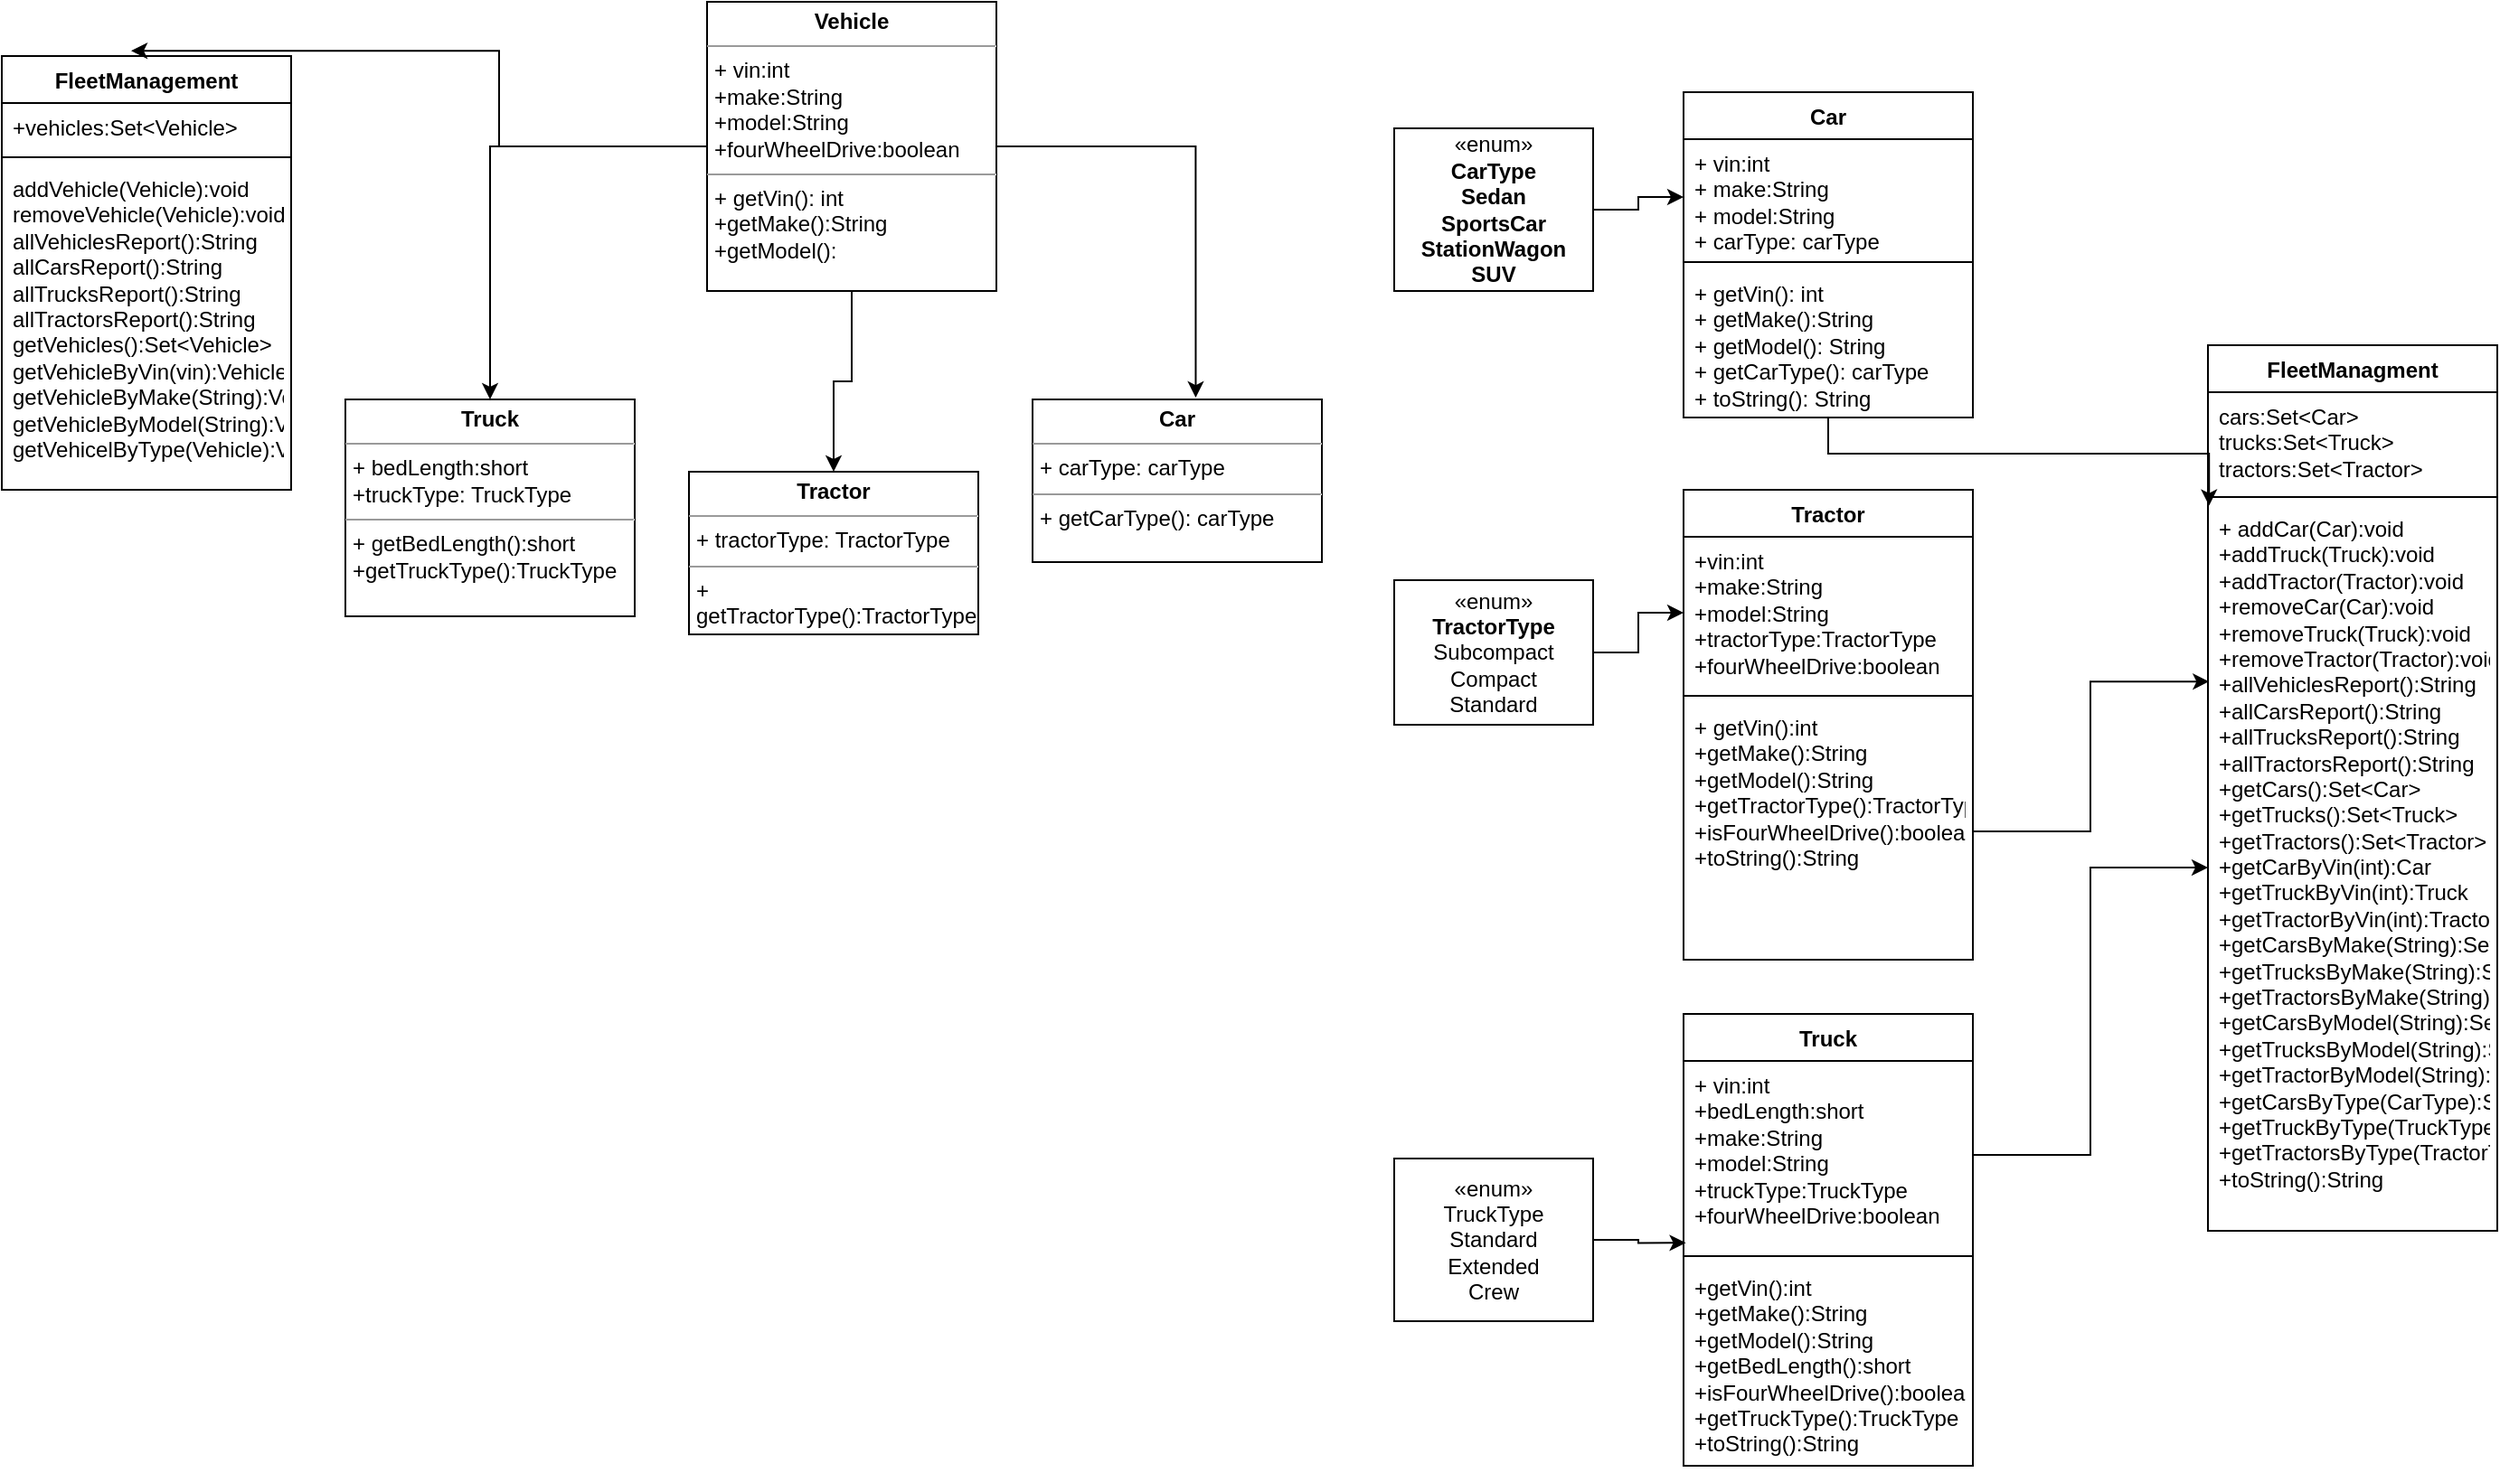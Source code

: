 <mxfile version="23.1.6" type="github">
  <diagram name="Page-1" id="2yBuE_7bHHZLBpGXVRLE">
    <mxGraphModel dx="1507" dy="868" grid="1" gridSize="10" guides="1" tooltips="1" connect="1" arrows="1" fold="1" page="1" pageScale="1" pageWidth="850" pageHeight="1100" math="0" shadow="0">
      <root>
        <mxCell id="0" />
        <mxCell id="1" parent="0" />
        <mxCell id="fVFEEhRv6d_vcLKSIuVx-1" value="Tractor" style="swimlane;fontStyle=1;align=center;verticalAlign=top;childLayout=stackLayout;horizontal=1;startSize=26;horizontalStack=0;resizeParent=1;resizeParentMax=0;resizeLast=0;collapsible=1;marginBottom=0;whiteSpace=wrap;html=1;" vertex="1" parent="1">
          <mxGeometry x="140" y="340" width="160" height="260" as="geometry" />
        </mxCell>
        <mxCell id="fVFEEhRv6d_vcLKSIuVx-2" value="+vin:int&lt;br&gt;+make:String&lt;br&gt;+model:String&lt;br&gt;+tractorType:TractorType&lt;br&gt;+fourWheelDrive:boolean" style="text;strokeColor=none;fillColor=none;align=left;verticalAlign=top;spacingLeft=4;spacingRight=4;overflow=hidden;rotatable=0;points=[[0,0.5],[1,0.5]];portConstraint=eastwest;whiteSpace=wrap;html=1;" vertex="1" parent="fVFEEhRv6d_vcLKSIuVx-1">
          <mxGeometry y="26" width="160" height="84" as="geometry" />
        </mxCell>
        <mxCell id="fVFEEhRv6d_vcLKSIuVx-3" value="" style="line;strokeWidth=1;fillColor=none;align=left;verticalAlign=middle;spacingTop=-1;spacingLeft=3;spacingRight=3;rotatable=0;labelPosition=right;points=[];portConstraint=eastwest;strokeColor=inherit;" vertex="1" parent="fVFEEhRv6d_vcLKSIuVx-1">
          <mxGeometry y="110" width="160" height="8" as="geometry" />
        </mxCell>
        <mxCell id="fVFEEhRv6d_vcLKSIuVx-4" value="+ getVin():int&lt;br&gt;+getMake():String&lt;br&gt;+getModel():String&lt;br&gt;+getTractorType():TractorType&lt;br&gt;+isFourWheelDrive():boolean&lt;br&gt;+toString():String" style="text;strokeColor=none;fillColor=none;align=left;verticalAlign=top;spacingLeft=4;spacingRight=4;overflow=hidden;rotatable=0;points=[[0,0.5],[1,0.5]];portConstraint=eastwest;whiteSpace=wrap;html=1;" vertex="1" parent="fVFEEhRv6d_vcLKSIuVx-1">
          <mxGeometry y="118" width="160" height="142" as="geometry" />
        </mxCell>
        <mxCell id="fVFEEhRv6d_vcLKSIuVx-5" value="Truck" style="swimlane;fontStyle=1;align=center;verticalAlign=top;childLayout=stackLayout;horizontal=1;startSize=26;horizontalStack=0;resizeParent=1;resizeParentMax=0;resizeLast=0;collapsible=1;marginBottom=0;whiteSpace=wrap;html=1;" vertex="1" parent="1">
          <mxGeometry x="140" y="630" width="160" height="250" as="geometry" />
        </mxCell>
        <mxCell id="fVFEEhRv6d_vcLKSIuVx-6" value="+ vin:int&lt;br&gt;+bedLength:short&lt;br&gt;+make:String&lt;br&gt;+model:String&lt;br&gt;+truckType:TruckType&lt;br&gt;+fourWheelDrive:boolean" style="text;strokeColor=none;fillColor=none;align=left;verticalAlign=top;spacingLeft=4;spacingRight=4;overflow=hidden;rotatable=0;points=[[0,0.5],[1,0.5]];portConstraint=eastwest;whiteSpace=wrap;html=1;" vertex="1" parent="fVFEEhRv6d_vcLKSIuVx-5">
          <mxGeometry y="26" width="160" height="104" as="geometry" />
        </mxCell>
        <mxCell id="fVFEEhRv6d_vcLKSIuVx-7" value="" style="line;strokeWidth=1;fillColor=none;align=left;verticalAlign=middle;spacingTop=-1;spacingLeft=3;spacingRight=3;rotatable=0;labelPosition=right;points=[];portConstraint=eastwest;strokeColor=inherit;" vertex="1" parent="fVFEEhRv6d_vcLKSIuVx-5">
          <mxGeometry y="130" width="160" height="8" as="geometry" />
        </mxCell>
        <mxCell id="fVFEEhRv6d_vcLKSIuVx-8" value="+getVin():int&lt;br&gt;+getMake():String&lt;br&gt;+getModel():String&lt;br&gt;+getBedLength():short&lt;div&gt;+isFourWheelDrive():boolean&lt;/div&gt;&lt;div&gt;+getTruckType():TruckType&lt;/div&gt;&lt;div&gt;+toString():String&lt;/div&gt;" style="text;strokeColor=none;fillColor=none;align=left;verticalAlign=top;spacingLeft=4;spacingRight=4;overflow=hidden;rotatable=0;points=[[0,0.5],[1,0.5]];portConstraint=eastwest;whiteSpace=wrap;html=1;" vertex="1" parent="fVFEEhRv6d_vcLKSIuVx-5">
          <mxGeometry y="138" width="160" height="112" as="geometry" />
        </mxCell>
        <mxCell id="fVFEEhRv6d_vcLKSIuVx-9" value="FleetManagment" style="swimlane;fontStyle=1;align=center;verticalAlign=top;childLayout=stackLayout;horizontal=1;startSize=26;horizontalStack=0;resizeParent=1;resizeParentMax=0;resizeLast=0;collapsible=1;marginBottom=0;whiteSpace=wrap;html=1;" vertex="1" parent="1">
          <mxGeometry x="430" y="260" width="160" height="490" as="geometry" />
        </mxCell>
        <mxCell id="fVFEEhRv6d_vcLKSIuVx-10" value="cars:Set&amp;lt;Car&amp;gt;&lt;br&gt;trucks:Set&amp;lt;Truck&amp;gt;&lt;br&gt;tractors:Set&amp;lt;Tractor&amp;gt;" style="text;strokeColor=none;fillColor=none;align=left;verticalAlign=top;spacingLeft=4;spacingRight=4;overflow=hidden;rotatable=0;points=[[0,0.5],[1,0.5]];portConstraint=eastwest;whiteSpace=wrap;html=1;" vertex="1" parent="fVFEEhRv6d_vcLKSIuVx-9">
          <mxGeometry y="26" width="160" height="54" as="geometry" />
        </mxCell>
        <mxCell id="fVFEEhRv6d_vcLKSIuVx-11" value="" style="line;strokeWidth=1;fillColor=none;align=left;verticalAlign=middle;spacingTop=-1;spacingLeft=3;spacingRight=3;rotatable=0;labelPosition=right;points=[];portConstraint=eastwest;strokeColor=inherit;" vertex="1" parent="fVFEEhRv6d_vcLKSIuVx-9">
          <mxGeometry y="80" width="160" height="8" as="geometry" />
        </mxCell>
        <mxCell id="fVFEEhRv6d_vcLKSIuVx-12" value="+ addCar(Car):void&lt;br&gt;+addTruck(Truck):void&lt;br&gt;+addTractor(Tractor):void&lt;br&gt;+removeCar(Car):void&lt;br&gt;+removeTruck(Truck):void&lt;br&gt;+removeTractor(Tractor):void&lt;br&gt;+allVehiclesReport():String&lt;br&gt;+allCarsReport():String&lt;br&gt;+allTrucksReport():String&lt;br&gt;+allTractorsReport():String&lt;br&gt;+getCars():Set&amp;lt;Car&amp;gt;&lt;br&gt;+getTrucks():Set&amp;lt;Truck&amp;gt;&lt;br&gt;+getTractors():Set&amp;lt;Tractor&amp;gt;&lt;br&gt;+getCarByVin(int):Car&lt;br&gt;+getTruckByVin(int):Truck&lt;br&gt;+getTractorByVin(int):Tractor&lt;div&gt;+getCarsByMake(String):Set&amp;lt;Truck&lt;span style=&quot;background-color: initial;&quot;&gt;&amp;gt;&lt;/span&gt;&lt;/div&gt;&lt;div&gt;&lt;span style=&quot;background-color: initial;&quot;&gt;+getTrucksByMake(String):Set&amp;lt;Truck&amp;gt;&lt;/span&gt;&lt;/div&gt;&lt;div&gt;&lt;span style=&quot;background-color: initial;&quot;&gt;+getTractorsByMake(String):Set&amp;lt;Tractor&amp;gt;&lt;/span&gt;&lt;/div&gt;&lt;div&gt;&lt;span style=&quot;background-color: initial;&quot;&gt;+getCarsByModel(String):Set&amp;lt;Car&amp;gt;&lt;/span&gt;&lt;/div&gt;&lt;div&gt;&lt;span style=&quot;background-color: initial;&quot;&gt;+getTrucksByModel(String):Set&amp;lt;Truck&amp;gt;&lt;/span&gt;&lt;/div&gt;&lt;div&gt;&lt;span style=&quot;background-color: initial;&quot;&gt;+getTractorByModel(String):Set&amp;lt;Tractor&amp;gt;&lt;/span&gt;&lt;/div&gt;&lt;div&gt;&lt;span style=&quot;background-color: initial;&quot;&gt;+getCarsByType(CarType):Set&amp;lt;Car&amp;gt;&lt;/span&gt;&lt;/div&gt;&lt;div&gt;&lt;span style=&quot;background-color: initial;&quot;&gt;+getTruckByType(TruckType):Set&amp;lt;Truck&amp;gt;&lt;/span&gt;&lt;/div&gt;&lt;div&gt;&lt;span style=&quot;background-color: initial;&quot;&gt;+getTractorsByType(TractorType):Set&amp;lt;Tractor&amp;gt;&lt;/span&gt;&lt;/div&gt;&lt;div&gt;&lt;span style=&quot;background-color: initial;&quot;&gt;+toString():String&lt;/span&gt;&lt;/div&gt;" style="text;strokeColor=none;fillColor=none;align=left;verticalAlign=top;spacingLeft=4;spacingRight=4;overflow=hidden;rotatable=0;points=[[0,0.5],[1,0.5]];portConstraint=eastwest;whiteSpace=wrap;html=1;" vertex="1" parent="fVFEEhRv6d_vcLKSIuVx-9">
          <mxGeometry y="88" width="160" height="402" as="geometry" />
        </mxCell>
        <mxCell id="fVFEEhRv6d_vcLKSIuVx-13" value="Car" style="swimlane;fontStyle=1;align=center;verticalAlign=top;childLayout=stackLayout;horizontal=1;startSize=26;horizontalStack=0;resizeParent=1;resizeParentMax=0;resizeLast=0;collapsible=1;marginBottom=0;whiteSpace=wrap;html=1;" vertex="1" parent="1">
          <mxGeometry x="140" y="120" width="160" height="180" as="geometry" />
        </mxCell>
        <mxCell id="fVFEEhRv6d_vcLKSIuVx-14" value="+ vin:int&lt;br&gt;+ make:String&lt;br&gt;+ model:String&lt;br&gt;+ carType: carType" style="text;strokeColor=none;fillColor=none;align=left;verticalAlign=top;spacingLeft=4;spacingRight=4;overflow=hidden;rotatable=0;points=[[0,0.5],[1,0.5]];portConstraint=eastwest;whiteSpace=wrap;html=1;" vertex="1" parent="fVFEEhRv6d_vcLKSIuVx-13">
          <mxGeometry y="26" width="160" height="64" as="geometry" />
        </mxCell>
        <mxCell id="fVFEEhRv6d_vcLKSIuVx-15" value="" style="line;strokeWidth=1;fillColor=none;align=left;verticalAlign=middle;spacingTop=-1;spacingLeft=3;spacingRight=3;rotatable=0;labelPosition=right;points=[];portConstraint=eastwest;strokeColor=inherit;" vertex="1" parent="fVFEEhRv6d_vcLKSIuVx-13">
          <mxGeometry y="90" width="160" height="8" as="geometry" />
        </mxCell>
        <mxCell id="fVFEEhRv6d_vcLKSIuVx-16" value="+ getVin(): int&lt;div&gt;+ getMake():String&lt;/div&gt;&lt;div&gt;+ getModel(): String&lt;/div&gt;&lt;div&gt;+ getCarType(): carType&lt;/div&gt;&lt;div&gt;+ toString(): String&lt;/div&gt;&lt;div&gt;&lt;br&gt;&lt;/div&gt;" style="text;strokeColor=none;fillColor=none;align=left;verticalAlign=top;spacingLeft=4;spacingRight=4;overflow=hidden;rotatable=0;points=[[0,0.5],[1,0.5]];portConstraint=eastwest;whiteSpace=wrap;html=1;" vertex="1" parent="fVFEEhRv6d_vcLKSIuVx-13">
          <mxGeometry y="98" width="160" height="82" as="geometry" />
        </mxCell>
        <mxCell id="fVFEEhRv6d_vcLKSIuVx-29" style="edgeStyle=orthogonalEdgeStyle;rounded=0;orthogonalLoop=1;jettySize=auto;html=1;" edge="1" parent="1" source="fVFEEhRv6d_vcLKSIuVx-19" target="fVFEEhRv6d_vcLKSIuVx-14">
          <mxGeometry relative="1" as="geometry" />
        </mxCell>
        <mxCell id="fVFEEhRv6d_vcLKSIuVx-19" value="«enum»&lt;br&gt;&lt;b&gt;CarType&lt;br&gt;Sedan&lt;br&gt;SportsCar&lt;br&gt;StationWagon&lt;br&gt;SUV&lt;br&gt;&lt;/b&gt;" style="html=1;whiteSpace=wrap;" vertex="1" parent="1">
          <mxGeometry x="-20" y="140" width="110" height="90" as="geometry" />
        </mxCell>
        <mxCell id="fVFEEhRv6d_vcLKSIuVx-28" style="edgeStyle=orthogonalEdgeStyle;rounded=0;orthogonalLoop=1;jettySize=auto;html=1;" edge="1" parent="1" source="fVFEEhRv6d_vcLKSIuVx-20" target="fVFEEhRv6d_vcLKSIuVx-2">
          <mxGeometry relative="1" as="geometry" />
        </mxCell>
        <mxCell id="fVFEEhRv6d_vcLKSIuVx-20" value="«enum»&lt;br&gt;&lt;b&gt;TractorType&lt;br&gt;&lt;/b&gt;Subcompact&lt;br&gt;Compact&lt;br&gt;Standard" style="html=1;whiteSpace=wrap;" vertex="1" parent="1">
          <mxGeometry x="-20" y="390" width="110" height="80" as="geometry" />
        </mxCell>
        <mxCell id="fVFEEhRv6d_vcLKSIuVx-21" value="«enum»&lt;br&gt;TruckType&lt;br&gt;Standard&lt;br&gt;Extended&lt;br&gt;Crew" style="html=1;whiteSpace=wrap;" vertex="1" parent="1">
          <mxGeometry x="-20" y="710" width="110" height="90" as="geometry" />
        </mxCell>
        <mxCell id="fVFEEhRv6d_vcLKSIuVx-24" style="edgeStyle=orthogonalEdgeStyle;rounded=0;orthogonalLoop=1;jettySize=auto;html=1;entryX=0.004;entryY=0.002;entryDx=0;entryDy=0;entryPerimeter=0;" edge="1" parent="1" source="fVFEEhRv6d_vcLKSIuVx-16" target="fVFEEhRv6d_vcLKSIuVx-12">
          <mxGeometry relative="1" as="geometry">
            <Array as="points">
              <mxPoint x="220" y="320" />
              <mxPoint x="431" y="320" />
            </Array>
          </mxGeometry>
        </mxCell>
        <mxCell id="fVFEEhRv6d_vcLKSIuVx-25" style="edgeStyle=orthogonalEdgeStyle;rounded=0;orthogonalLoop=1;jettySize=auto;html=1;entryX=0.004;entryY=0.244;entryDx=0;entryDy=0;entryPerimeter=0;" edge="1" parent="1" source="fVFEEhRv6d_vcLKSIuVx-4" target="fVFEEhRv6d_vcLKSIuVx-12">
          <mxGeometry relative="1" as="geometry" />
        </mxCell>
        <mxCell id="fVFEEhRv6d_vcLKSIuVx-26" style="edgeStyle=orthogonalEdgeStyle;rounded=0;orthogonalLoop=1;jettySize=auto;html=1;" edge="1" parent="1" source="fVFEEhRv6d_vcLKSIuVx-6" target="fVFEEhRv6d_vcLKSIuVx-12">
          <mxGeometry relative="1" as="geometry" />
        </mxCell>
        <mxCell id="fVFEEhRv6d_vcLKSIuVx-27" style="edgeStyle=orthogonalEdgeStyle;rounded=0;orthogonalLoop=1;jettySize=auto;html=1;entryX=0.008;entryY=0.968;entryDx=0;entryDy=0;entryPerimeter=0;" edge="1" parent="1" source="fVFEEhRv6d_vcLKSIuVx-21" target="fVFEEhRv6d_vcLKSIuVx-6">
          <mxGeometry relative="1" as="geometry" />
        </mxCell>
        <mxCell id="fVFEEhRv6d_vcLKSIuVx-46" value="&lt;p style=&quot;margin:0px;margin-top:4px;text-align:center;&quot;&gt;&lt;b&gt;Car&lt;/b&gt;&lt;/p&gt;&lt;hr size=&quot;1&quot;&gt;&lt;p style=&quot;margin:0px;margin-left:4px;&quot;&gt;+ carType: carType&lt;/p&gt;&lt;hr size=&quot;1&quot;&gt;&lt;p style=&quot;margin:0px;margin-left:4px;&quot;&gt;+ getCarType(): carType&lt;/p&gt;" style="verticalAlign=top;align=left;overflow=fill;html=1;whiteSpace=wrap;" vertex="1" parent="1">
          <mxGeometry x="-220" y="290" width="160" height="90" as="geometry" />
        </mxCell>
        <mxCell id="fVFEEhRv6d_vcLKSIuVx-47" value="&lt;p style=&quot;margin:0px;margin-top:4px;text-align:center;&quot;&gt;&lt;b&gt;Tractor&lt;/b&gt;&lt;/p&gt;&lt;hr size=&quot;1&quot;&gt;&lt;p style=&quot;margin:0px;margin-left:4px;&quot;&gt;+ tractorType: TractorType&amp;nbsp;&lt;/p&gt;&lt;hr size=&quot;1&quot;&gt;&lt;p style=&quot;margin:0px;margin-left:4px;&quot;&gt;+ getTractorType():TractorType&lt;/p&gt;" style="verticalAlign=top;align=left;overflow=fill;html=1;whiteSpace=wrap;" vertex="1" parent="1">
          <mxGeometry x="-410" y="330" width="160" height="90" as="geometry" />
        </mxCell>
        <mxCell id="fVFEEhRv6d_vcLKSIuVx-48" value="&lt;p style=&quot;margin:0px;margin-top:4px;text-align:center;&quot;&gt;&lt;b&gt;Truck&lt;/b&gt;&lt;/p&gt;&lt;hr size=&quot;1&quot;&gt;&lt;p style=&quot;margin:0px;margin-left:4px;&quot;&gt;+ bedLength:short&lt;/p&gt;&lt;p style=&quot;margin:0px;margin-left:4px;&quot;&gt;+truckType: TruckType&lt;/p&gt;&lt;hr size=&quot;1&quot;&gt;&lt;p style=&quot;margin:0px;margin-left:4px;&quot;&gt;+ getBedLength():short&lt;/p&gt;&lt;p style=&quot;margin:0px;margin-left:4px;&quot;&gt;+getTruckType():TruckType&lt;/p&gt;" style="verticalAlign=top;align=left;overflow=fill;html=1;whiteSpace=wrap;" vertex="1" parent="1">
          <mxGeometry x="-600" y="290" width="160" height="120" as="geometry" />
        </mxCell>
        <mxCell id="fVFEEhRv6d_vcLKSIuVx-55" style="edgeStyle=orthogonalEdgeStyle;rounded=0;orthogonalLoop=1;jettySize=auto;html=1;entryX=0.5;entryY=0;entryDx=0;entryDy=0;" edge="1" parent="1" source="fVFEEhRv6d_vcLKSIuVx-49" target="fVFEEhRv6d_vcLKSIuVx-47">
          <mxGeometry relative="1" as="geometry" />
        </mxCell>
        <mxCell id="fVFEEhRv6d_vcLKSIuVx-56" style="edgeStyle=orthogonalEdgeStyle;rounded=0;orthogonalLoop=1;jettySize=auto;html=1;entryX=0.5;entryY=0;entryDx=0;entryDy=0;" edge="1" parent="1" source="fVFEEhRv6d_vcLKSIuVx-49" target="fVFEEhRv6d_vcLKSIuVx-48">
          <mxGeometry relative="1" as="geometry" />
        </mxCell>
        <mxCell id="fVFEEhRv6d_vcLKSIuVx-49" value="&lt;p style=&quot;margin:0px;margin-top:4px;text-align:center;&quot;&gt;&lt;b&gt;Vehicle&lt;/b&gt;&lt;/p&gt;&lt;hr size=&quot;1&quot;&gt;&lt;p style=&quot;margin:0px;margin-left:4px;&quot;&gt;+ vin:int&lt;/p&gt;&lt;p style=&quot;margin:0px;margin-left:4px;&quot;&gt;+make:String&lt;/p&gt;&lt;p style=&quot;margin:0px;margin-left:4px;&quot;&gt;+model:String&lt;/p&gt;&lt;p style=&quot;margin:0px;margin-left:4px;&quot;&gt;+fourWheelDrive:boolean&lt;/p&gt;&lt;hr size=&quot;1&quot;&gt;&lt;p style=&quot;margin:0px;margin-left:4px;&quot;&gt;+ getVin(): int&lt;/p&gt;&lt;p style=&quot;margin:0px;margin-left:4px;&quot;&gt;+getMake():String&lt;/p&gt;&lt;p style=&quot;margin:0px;margin-left:4px;&quot;&gt;+getModel():&lt;/p&gt;" style="verticalAlign=top;align=left;overflow=fill;html=1;whiteSpace=wrap;" vertex="1" parent="1">
          <mxGeometry x="-400" y="70" width="160" height="160" as="geometry" />
        </mxCell>
        <mxCell id="fVFEEhRv6d_vcLKSIuVx-50" style="edgeStyle=orthogonalEdgeStyle;rounded=0;orthogonalLoop=1;jettySize=auto;html=1;exitX=0.5;exitY=1;exitDx=0;exitDy=0;" edge="1" parent="1" source="fVFEEhRv6d_vcLKSIuVx-49" target="fVFEEhRv6d_vcLKSIuVx-49">
          <mxGeometry relative="1" as="geometry" />
        </mxCell>
        <mxCell id="fVFEEhRv6d_vcLKSIuVx-51" value="FleetManagement" style="swimlane;fontStyle=1;align=center;verticalAlign=top;childLayout=stackLayout;horizontal=1;startSize=26;horizontalStack=0;resizeParent=1;resizeParentMax=0;resizeLast=0;collapsible=1;marginBottom=0;whiteSpace=wrap;html=1;" vertex="1" parent="1">
          <mxGeometry x="-790" y="100" width="160" height="240" as="geometry" />
        </mxCell>
        <mxCell id="fVFEEhRv6d_vcLKSIuVx-52" value="+vehicles:Set&amp;lt;Vehicle&amp;gt;" style="text;strokeColor=none;fillColor=none;align=left;verticalAlign=top;spacingLeft=4;spacingRight=4;overflow=hidden;rotatable=0;points=[[0,0.5],[1,0.5]];portConstraint=eastwest;whiteSpace=wrap;html=1;" vertex="1" parent="fVFEEhRv6d_vcLKSIuVx-51">
          <mxGeometry y="26" width="160" height="26" as="geometry" />
        </mxCell>
        <mxCell id="fVFEEhRv6d_vcLKSIuVx-53" value="" style="line;strokeWidth=1;fillColor=none;align=left;verticalAlign=middle;spacingTop=-1;spacingLeft=3;spacingRight=3;rotatable=0;labelPosition=right;points=[];portConstraint=eastwest;strokeColor=inherit;" vertex="1" parent="fVFEEhRv6d_vcLKSIuVx-51">
          <mxGeometry y="52" width="160" height="8" as="geometry" />
        </mxCell>
        <mxCell id="fVFEEhRv6d_vcLKSIuVx-54" value="addVehicle(Vehicle):void&lt;br&gt;removeVehicle(Vehicle):void&lt;br&gt;allVehiclesReport():String&lt;br&gt;allCarsReport():String&lt;br&gt;allTrucksReport():String&lt;br&gt;allTractorsReport():String&lt;br&gt;getVehicles():Set&amp;lt;Vehicle&amp;gt;&lt;br&gt;getVehicleByVin(vin):Vehicle&lt;div&gt;getVehicleByMake(String):Vehicle&lt;/div&gt;&lt;div&gt;getVehicleByModel(String):Vehicle&lt;/div&gt;&lt;div&gt;getVehicelByType(Vehicle):Vehicle&lt;/div&gt;&lt;div&gt;&lt;br&gt;&lt;/div&gt;" style="text;strokeColor=none;fillColor=none;align=left;verticalAlign=top;spacingLeft=4;spacingRight=4;overflow=hidden;rotatable=0;points=[[0,0.5],[1,0.5]];portConstraint=eastwest;whiteSpace=wrap;html=1;" vertex="1" parent="fVFEEhRv6d_vcLKSIuVx-51">
          <mxGeometry y="60" width="160" height="180" as="geometry" />
        </mxCell>
        <mxCell id="fVFEEhRv6d_vcLKSIuVx-57" style="edgeStyle=orthogonalEdgeStyle;rounded=0;orthogonalLoop=1;jettySize=auto;html=1;entryX=0.564;entryY=-0.011;entryDx=0;entryDy=0;entryPerimeter=0;" edge="1" parent="1" source="fVFEEhRv6d_vcLKSIuVx-49" target="fVFEEhRv6d_vcLKSIuVx-46">
          <mxGeometry relative="1" as="geometry" />
        </mxCell>
        <mxCell id="fVFEEhRv6d_vcLKSIuVx-58" style="edgeStyle=orthogonalEdgeStyle;rounded=0;orthogonalLoop=1;jettySize=auto;html=1;entryX=0.447;entryY=-0.012;entryDx=0;entryDy=0;entryPerimeter=0;" edge="1" parent="1" source="fVFEEhRv6d_vcLKSIuVx-49" target="fVFEEhRv6d_vcLKSIuVx-51">
          <mxGeometry relative="1" as="geometry" />
        </mxCell>
      </root>
    </mxGraphModel>
  </diagram>
</mxfile>
